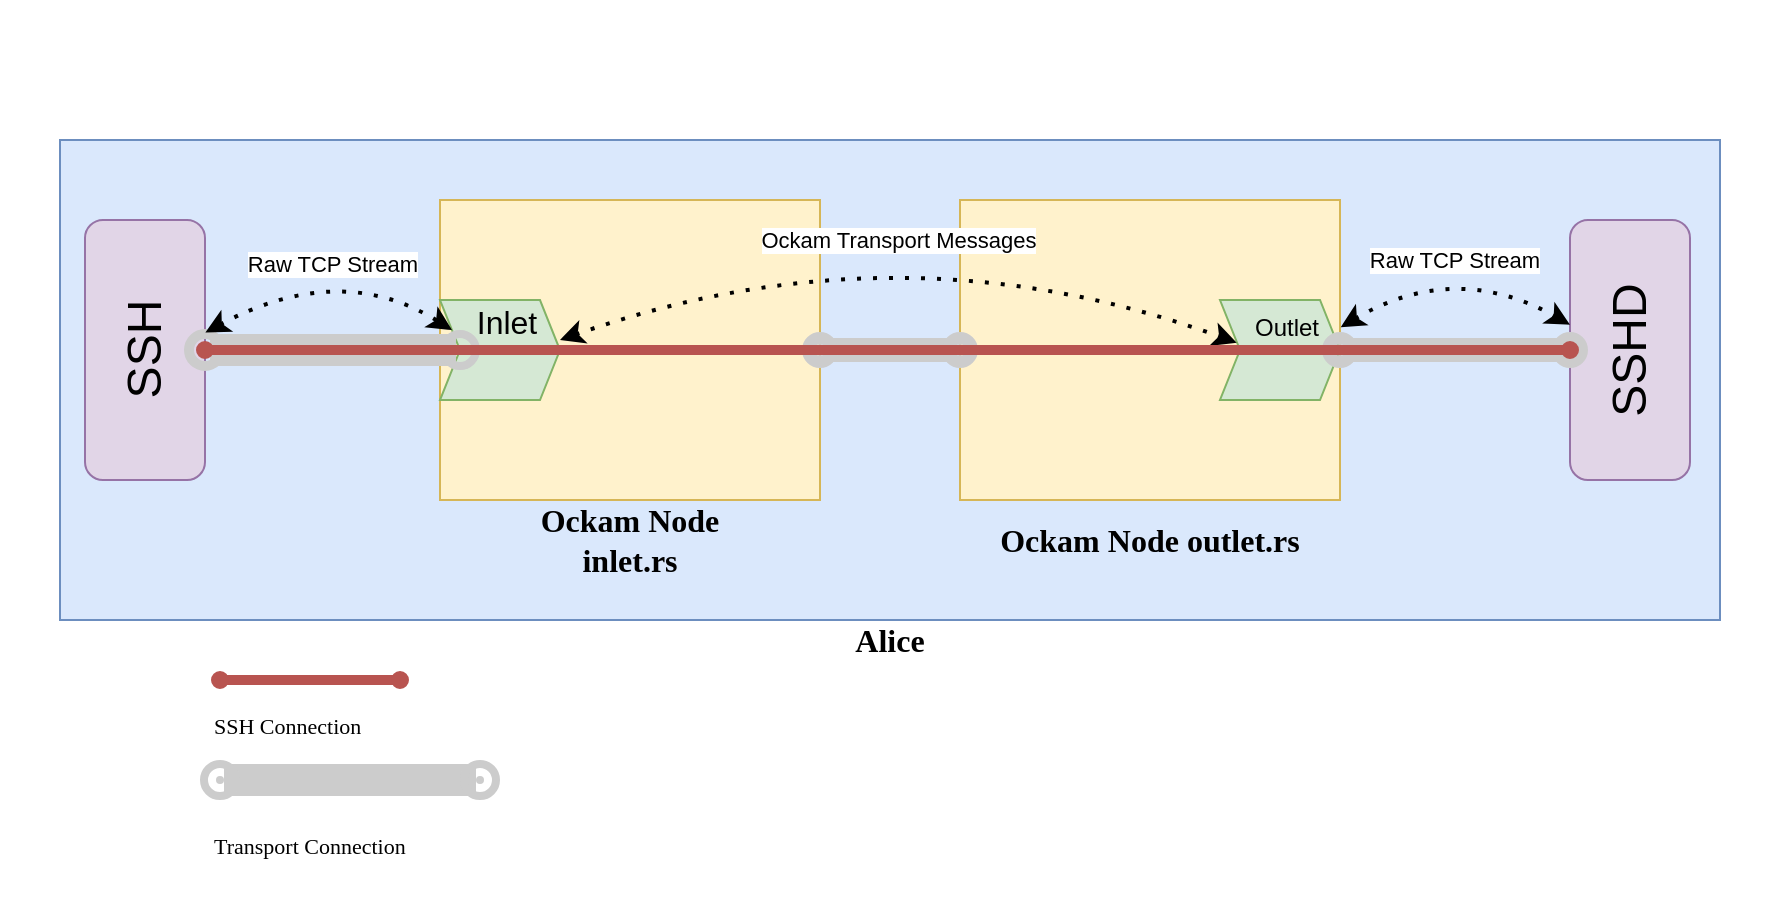 <mxfile version="15.0.3" type="device"><diagram id="MakRYW5PsvzbHUf4XVk-" name="Page-1"><mxGraphModel dx="2066" dy="1129" grid="1" gridSize="10" guides="1" tooltips="1" connect="1" arrows="1" fold="1" page="1" pageScale="1" pageWidth="850" pageHeight="1100" math="0" shadow="0"><root><mxCell id="0"/><mxCell id="1" parent="0"/><mxCell id="DaMGtLCCuxNV8TtC-NUh-2" value="" style="rounded=0;whiteSpace=wrap;html=1;fontFamily=Verdana;fontSize=10;strokeColor=none;" parent="1" vertex="1"><mxGeometry y="310" width="890" height="460" as="geometry"/></mxCell><mxCell id="DaMGtLCCuxNV8TtC-NUh-5" value="&lt;font style=&quot;font-size: 16px&quot;&gt;&lt;b&gt;Alice&lt;/b&gt;&lt;/font&gt;" style="whiteSpace=wrap;html=1;fontFamily=Verdana;fillColor=#dae8fc;strokeColor=#6c8ebf;horizontal=1;spacingTop=260;" parent="1" vertex="1"><mxGeometry x="30" y="380" width="830" height="240" as="geometry"/></mxCell><mxCell id="ZJ9qiGJr_1sL1r2s0qse-10" value="" style="group" parent="1" vertex="1" connectable="0"><mxGeometry x="480" y="410" width="190" height="150" as="geometry"/></mxCell><mxCell id="ZJ9qiGJr_1sL1r2s0qse-4" value="&lt;font style=&quot;font-size: 16px&quot;&gt;&lt;b&gt;Ockam Node outlet.rs&lt;/b&gt;&lt;/font&gt;" style="whiteSpace=wrap;html=1;fontFamily=Verdana;fillColor=#fff2cc;strokeColor=#d6b656;horizontal=1;spacingTop=190;" parent="ZJ9qiGJr_1sL1r2s0qse-10" vertex="1"><mxGeometry width="190" height="150" as="geometry"/></mxCell><mxCell id="mV0POHclfFgBbSAv61ou-19" value="&lt;font style=&quot;font-size: 12px&quot;&gt;Outlet&lt;/font&gt;" style="shape=step;perimeter=stepPerimeter;whiteSpace=wrap;html=1;fixedSize=1;fontFamily=Helvetica;fontSize=16;strokeWidth=1;flipV=0;flipH=0;fillColor=#d5e8d4;strokeColor=#82b366;size=10;spacingTop=-26;spacingLeft=7;" parent="ZJ9qiGJr_1sL1r2s0qse-10" vertex="1"><mxGeometry x="130" y="50" width="60" height="50" as="geometry"/></mxCell><mxCell id="ZJ9qiGJr_1sL1r2s0qse-11" value="" style="group;fontSize=11;verticalAlign=top;" parent="1" vertex="1" connectable="0"><mxGeometry x="219.996" y="410" width="190.004" height="150" as="geometry"/></mxCell><mxCell id="DaMGtLCCuxNV8TtC-NUh-7" value="&lt;font style=&quot;font-size: 16px&quot;&gt;&lt;b&gt;Ockam Node&lt;br&gt;inlet.rs&lt;/b&gt;&lt;/font&gt;" style="whiteSpace=wrap;html=1;fontFamily=Verdana;fillColor=#fff2cc;strokeColor=#d6b656;horizontal=1;spacingTop=190;" parent="ZJ9qiGJr_1sL1r2s0qse-11" vertex="1"><mxGeometry x="0.004" width="190" height="150" as="geometry"/></mxCell><mxCell id="mV0POHclfFgBbSAv61ou-6" value="&lt;font style=&quot;font-size: 16px;&quot;&gt;Inlet&lt;/font&gt;" style="shape=step;perimeter=stepPerimeter;whiteSpace=wrap;html=1;fixedSize=1;fontFamily=Helvetica;fontSize=16;strokeWidth=1;flipV=0;flipH=0;fillColor=#d5e8d4;strokeColor=#82b366;size=10;spacingTop=-29;spacingLeft=7;" parent="ZJ9qiGJr_1sL1r2s0qse-11" vertex="1"><mxGeometry y="50.003" width="60" height="50" as="geometry"/></mxCell><mxCell id="ZJ9qiGJr_1sL1r2s0qse-13" value="Ockam Transport Messages" style="endArrow=classic;dashed=1;html=1;dashPattern=1 3;strokeWidth=2;curved=1;startArrow=classic;startFill=1;endFill=1;entryX=0.139;entryY=0.427;entryDx=0;entryDy=0;entryPerimeter=0;" parent="ZJ9qiGJr_1sL1r2s0qse-11" target="mV0POHclfFgBbSAv61ou-19" edge="1"><mxGeometry x="0.017" y="-10" width="50" height="50" relative="1" as="geometry"><mxPoint x="60.004" y="70" as="sourcePoint"/><mxPoint x="400.004" y="65" as="targetPoint"/><Array as="points"><mxPoint x="230.004" y="10"/></Array><mxPoint as="offset"/></mxGeometry></mxCell><mxCell id="mV0POHclfFgBbSAv61ou-17" value="SSHD" style="rounded=1;whiteSpace=wrap;html=1;fontFamily=Helvetica;fontSize=24;strokeWidth=1;rotation=-90;fillColor=#e1d5e7;strokeColor=#9673a6;" parent="1" vertex="1"><mxGeometry x="750" y="455" width="130" height="60" as="geometry"/></mxCell><mxCell id="mV0POHclfFgBbSAv61ou-12" value="SSH" style="rounded=1;whiteSpace=wrap;html=1;fontFamily=Helvetica;fontSize=24;strokeWidth=1;rotation=-90;fillColor=#e1d5e7;strokeColor=#9673a6;" parent="1" vertex="1"><mxGeometry x="7.5" y="455" width="130" height="60" as="geometry"/></mxCell><mxCell id="mV0POHclfFgBbSAv61ou-24" value="" style="endArrow=oval;html=1;fontFamily=Verdana;strokeWidth=16;strokeColor=#CCCCCC;entryX=0;entryY=0.5;entryDx=0;entryDy=0;startArrow=oval;startFill=1;endFill=1;exitX=0.415;exitY=1.003;exitDx=0;exitDy=0;exitPerimeter=0;endSize=4;startSize=4;" parent="1" edge="1"><mxGeometry x="70.74" y="725" width="50" height="50" as="geometry"><mxPoint x="110" y="700" as="sourcePoint"/><mxPoint x="240" y="700" as="targetPoint"/></mxGeometry></mxCell><mxCell id="mV0POHclfFgBbSAv61ou-26" value="&lt;span style=&quot;color: rgb(0 , 0 , 0) ; font-family: &amp;#34;verdana&amp;#34; ; font-style: normal ; font-weight: 400 ; letter-spacing: normal ; text-align: center ; text-indent: 0px ; text-transform: none ; word-spacing: 0px ; display: inline ; float: none&quot;&gt;&lt;font style=&quot;font-size: 11px&quot;&gt;Transport Connection&lt;/font&gt;&lt;/span&gt;" style="text;whiteSpace=wrap;html=1;fontSize=10;fontFamily=Verdana;" parent="1" vertex="1"><mxGeometry x="105" y="720" width="135" height="21" as="geometry"/></mxCell><mxCell id="10b7lKGXXp8pNbG3l_yN-2" value="" style="endArrow=oval;html=1;fontFamily=Verdana;strokeWidth=5;strokeColor=#b85450;startArrow=oval;startFill=1;endFill=1;exitX=0.415;exitY=1.003;exitDx=0;exitDy=0;exitPerimeter=0;fillColor=#f8cecc;endSize=4;startSize=4;" parent="1" edge="1"><mxGeometry x="70.74" y="675" width="50" height="50" as="geometry"><mxPoint x="110" y="650" as="sourcePoint"/><mxPoint x="200" y="650" as="targetPoint"/></mxGeometry></mxCell><mxCell id="DaMGtLCCuxNV8TtC-NUh-14" value="" style="endArrow=oval;html=1;fontFamily=Verdana;strokeWidth=16;strokeColor=#CCCCCC;startArrow=oval;startFill=1;endFill=1;endSize=4;startSize=5;exitX=0.5;exitY=1;exitDx=0;exitDy=0;" parent="1" source="mV0POHclfFgBbSAv61ou-12" target="mV0POHclfFgBbSAv61ou-6" edge="1"><mxGeometry x="1" y="33.76" width="50" height="50" as="geometry"><mxPoint x="110" y="480" as="sourcePoint"/><mxPoint x="270" y="499.76" as="targetPoint"/></mxGeometry></mxCell><mxCell id="10b7lKGXXp8pNbG3l_yN-3" value="&lt;div style=&quot;text-align: center&quot;&gt;&lt;span style=&quot;font-size: 11px&quot;&gt;&lt;font face=&quot;verdana&quot;&gt;SSH Connection&lt;/font&gt;&lt;/span&gt;&lt;/div&gt;" style="text;whiteSpace=wrap;html=1;fontSize=10;fontFamily=Verdana;" parent="1" vertex="1"><mxGeometry x="105" y="660" width="95" height="20" as="geometry"/></mxCell><mxCell id="mV0POHclfFgBbSAv61ou-20" value="" style="endArrow=oval;html=1;fontFamily=Verdana;strokeWidth=12;strokeColor=#CCCCCC;startArrow=oval;startFill=1;endFill=1;entryX=0;entryY=0.5;entryDx=0;entryDy=0;exitX=1;exitY=0.5;exitDx=0;exitDy=0;" parent="1" source="DaMGtLCCuxNV8TtC-NUh-7" target="ZJ9qiGJr_1sL1r2s0qse-4" edge="1"><mxGeometry x="1000" y="990.79" width="50" height="50" as="geometry"><mxPoint x="330" y="485" as="sourcePoint"/><mxPoint x="400" y="479" as="targetPoint"/></mxGeometry></mxCell><mxCell id="ZJ9qiGJr_1sL1r2s0qse-8" value="" style="endArrow=oval;html=1;fontFamily=Verdana;strokeWidth=12;strokeColor=#CCCCCC;startArrow=oval;startFill=1;endFill=1;exitX=1;exitY=0.5;exitDx=0;exitDy=0;" parent="1" source="mV0POHclfFgBbSAv61ou-19" target="mV0POHclfFgBbSAv61ou-17" edge="1"><mxGeometry x="1000" y="990.79" width="50" height="50" as="geometry"><mxPoint x="590" y="495.21" as="sourcePoint"/><mxPoint x="955" y="508" as="targetPoint"/></mxGeometry></mxCell><mxCell id="10b7lKGXXp8pNbG3l_yN-1" value="" style="endArrow=oval;html=1;fontFamily=Verdana;strokeWidth=5;strokeColor=#b85450;startArrow=oval;startFill=1;endFill=1;fillColor=#f8cecc;endSize=4;startSize=4;" parent="1" source="mV0POHclfFgBbSAv61ou-12" target="mV0POHclfFgBbSAv61ou-17" edge="1"><mxGeometry x="80" y="500" width="50" height="50" as="geometry"><mxPoint x="150" y="490" as="sourcePoint"/><mxPoint x="590" y="485" as="targetPoint"/><Array as="points"/></mxGeometry></mxCell><mxCell id="ZJ9qiGJr_1sL1r2s0qse-9" value="Raw TCP Stream" style="endArrow=classic;dashed=1;html=1;dashPattern=1 3;strokeWidth=2;exitX=0.567;exitY=1.003;exitDx=0;exitDy=0;entryX=0;entryY=0.25;entryDx=0;entryDy=0;curved=1;startArrow=classic;startFill=1;endFill=1;exitPerimeter=0;" parent="1" source="mV0POHclfFgBbSAv61ou-12" target="mV0POHclfFgBbSAv61ou-6" edge="1"><mxGeometry width="50" height="50" relative="1" as="geometry"><mxPoint x="400" y="550" as="sourcePoint"/><mxPoint x="150" y="485" as="targetPoint"/><Array as="points"><mxPoint x="170" y="440"/></Array></mxGeometry></mxCell><mxCell id="ZJ9qiGJr_1sL1r2s0qse-12" value="Raw TCP Stream" style="endArrow=classic;dashed=1;html=1;dashPattern=1 3;strokeWidth=2;curved=1;startArrow=classic;startFill=1;endFill=1;entryX=0.597;entryY=0;entryDx=0;entryDy=0;exitX=1.002;exitY=0.424;exitDx=0;exitDy=0;exitPerimeter=0;entryPerimeter=0;" parent="1" source="ZJ9qiGJr_1sL1r2s0qse-4" target="mV0POHclfFgBbSAv61ou-17" edge="1"><mxGeometry width="50" height="50" relative="1" as="geometry"><mxPoint x="670" y="485" as="sourcePoint"/><mxPoint x="780" y="485" as="targetPoint"/><Array as="points"><mxPoint x="727.5" y="440"/></Array></mxGeometry></mxCell></root></mxGraphModel></diagram></mxfile>
